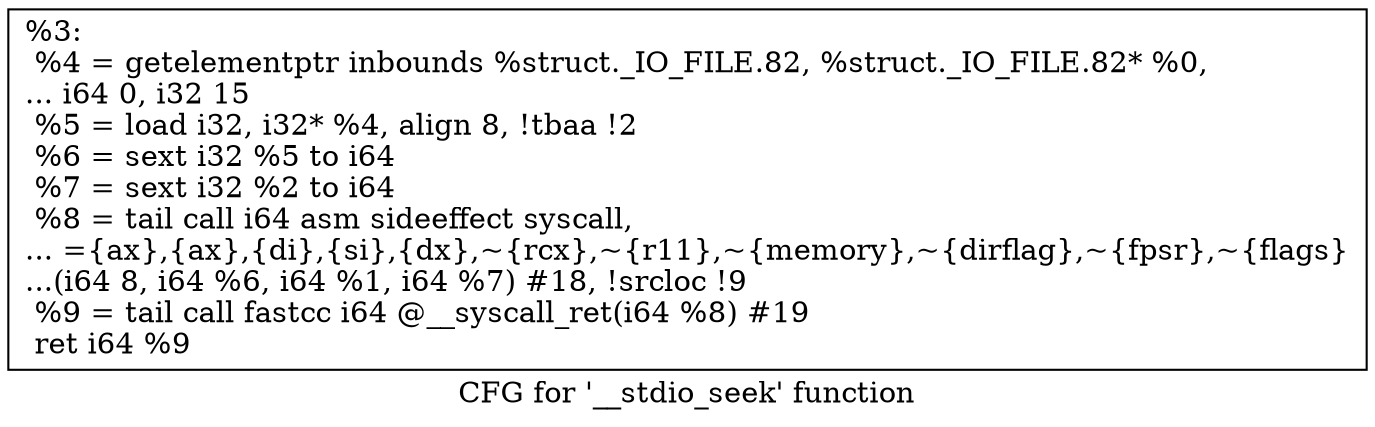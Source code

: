 digraph "CFG for '__stdio_seek' function" {
	label="CFG for '__stdio_seek' function";

	Node0x204c7b0 [shape=record,label="{%3:\l  %4 = getelementptr inbounds %struct._IO_FILE.82, %struct._IO_FILE.82* %0,\l... i64 0, i32 15\l  %5 = load i32, i32* %4, align 8, !tbaa !2\l  %6 = sext i32 %5 to i64\l  %7 = sext i32 %2 to i64\l  %8 = tail call i64 asm sideeffect syscall,\l... =\{ax\},\{ax\},\{di\},\{si\},\{dx\},~\{rcx\},~\{r11\},~\{memory\},~\{dirflag\},~\{fpsr\},~\{flags\}\l...(i64 8, i64 %6, i64 %1, i64 %7) #18, !srcloc !9\l  %9 = tail call fastcc i64 @__syscall_ret(i64 %8) #19\l  ret i64 %9\l}"];
}
